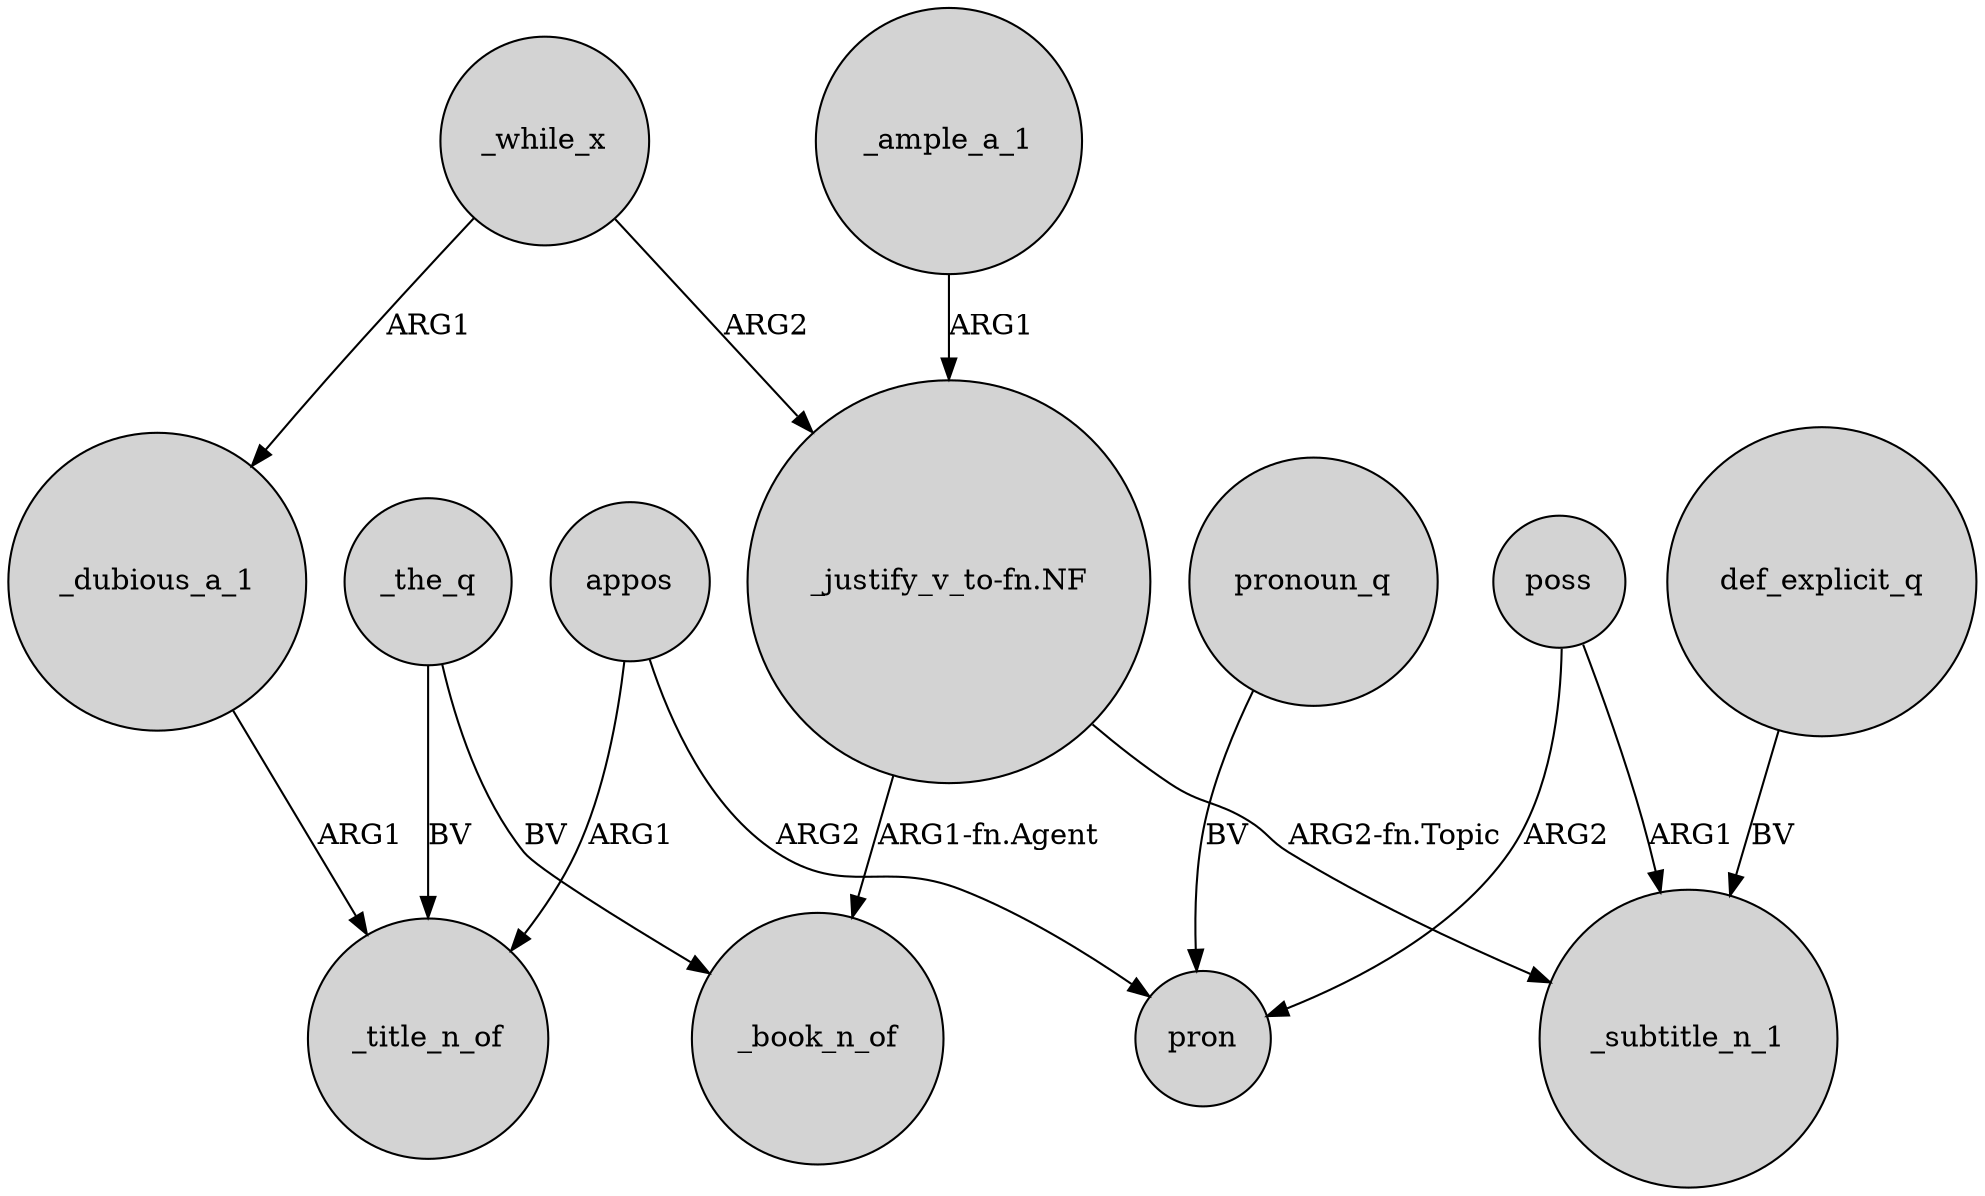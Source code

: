 digraph {
	node [shape=circle style=filled]
	_the_q -> _title_n_of [label=BV]
	poss -> _subtitle_n_1 [label=ARG1]
	appos -> pron [label=ARG2]
	_ample_a_1 -> "_justify_v_to-fn.NF" [label=ARG1]
	poss -> pron [label=ARG2]
	_dubious_a_1 -> _title_n_of [label=ARG1]
	_the_q -> _book_n_of [label=BV]
	def_explicit_q -> _subtitle_n_1 [label=BV]
	"_justify_v_to-fn.NF" -> _subtitle_n_1 [label="ARG2-fn.Topic"]
	"_justify_v_to-fn.NF" -> _book_n_of [label="ARG1-fn.Agent"]
	_while_x -> "_justify_v_to-fn.NF" [label=ARG2]
	_while_x -> _dubious_a_1 [label=ARG1]
	appos -> _title_n_of [label=ARG1]
	pronoun_q -> pron [label=BV]
}
